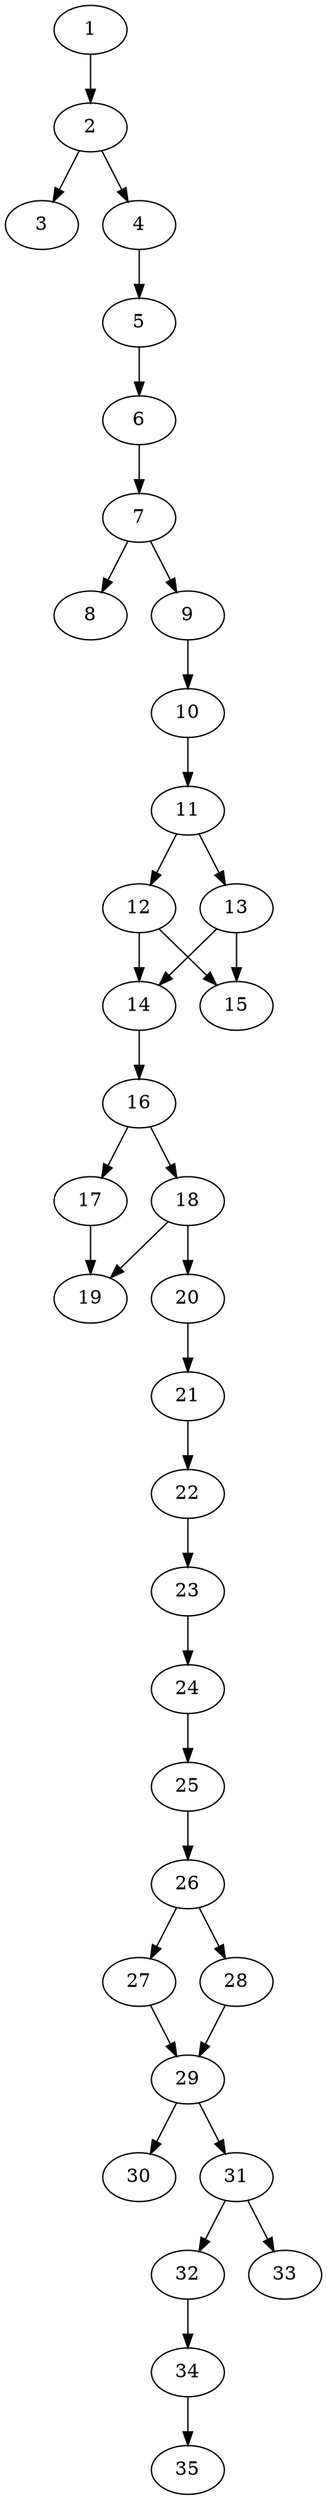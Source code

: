 // DAG automatically generated by daggen at Thu Oct  3 14:05:38 2019
// ./daggen --dot -n 35 --ccr 0.5 --fat 0.3 --regular 0.7 --density 0.7 --mindata 5242880 --maxdata 52428800 
digraph G {
  1 [size="10749952", alpha="0.17", expect_size="5374976"] 
  1 -> 2 [size ="5374976"]
  2 [size="82497536", alpha="0.19", expect_size="41248768"] 
  2 -> 3 [size ="41248768"]
  2 -> 4 [size ="41248768"]
  3 [size="86808576", alpha="0.08", expect_size="43404288"] 
  4 [size="38565888", alpha="0.08", expect_size="19282944"] 
  4 -> 5 [size ="19282944"]
  5 [size="84844544", alpha="0.08", expect_size="42422272"] 
  5 -> 6 [size ="42422272"]
  6 [size="68706304", alpha="0.05", expect_size="34353152"] 
  6 -> 7 [size ="34353152"]
  7 [size="54990848", alpha="0.15", expect_size="27495424"] 
  7 -> 8 [size ="27495424"]
  7 -> 9 [size ="27495424"]
  8 [size="62107648", alpha="0.01", expect_size="31053824"] 
  9 [size="85596160", alpha="0.02", expect_size="42798080"] 
  9 -> 10 [size ="42798080"]
  10 [size="49696768", alpha="0.05", expect_size="24848384"] 
  10 -> 11 [size ="24848384"]
  11 [size="91176960", alpha="0.08", expect_size="45588480"] 
  11 -> 12 [size ="45588480"]
  11 -> 13 [size ="45588480"]
  12 [size="78968832", alpha="0.13", expect_size="39484416"] 
  12 -> 14 [size ="39484416"]
  12 -> 15 [size ="39484416"]
  13 [size="73271296", alpha="0.11", expect_size="36635648"] 
  13 -> 14 [size ="36635648"]
  13 -> 15 [size ="36635648"]
  14 [size="18137088", alpha="0.12", expect_size="9068544"] 
  14 -> 16 [size ="9068544"]
  15 [size="55996416", alpha="0.16", expect_size="27998208"] 
  16 [size="92835840", alpha="0.03", expect_size="46417920"] 
  16 -> 17 [size ="46417920"]
  16 -> 18 [size ="46417920"]
  17 [size="23869440", alpha="0.17", expect_size="11934720"] 
  17 -> 19 [size ="11934720"]
  18 [size="95729664", alpha="0.01", expect_size="47864832"] 
  18 -> 19 [size ="47864832"]
  18 -> 20 [size ="47864832"]
  19 [size="101304320", alpha="0.02", expect_size="50652160"] 
  20 [size="16820224", alpha="0.15", expect_size="8410112"] 
  20 -> 21 [size ="8410112"]
  21 [size="39362560", alpha="0.08", expect_size="19681280"] 
  21 -> 22 [size ="19681280"]
  22 [size="77914112", alpha="0.17", expect_size="38957056"] 
  22 -> 23 [size ="38957056"]
  23 [size="46888960", alpha="0.02", expect_size="23444480"] 
  23 -> 24 [size ="23444480"]
  24 [size="100083712", alpha="0.13", expect_size="50041856"] 
  24 -> 25 [size ="50041856"]
  25 [size="64096256", alpha="0.19", expect_size="32048128"] 
  25 -> 26 [size ="32048128"]
  26 [size="43405312", alpha="0.18", expect_size="21702656"] 
  26 -> 27 [size ="21702656"]
  26 -> 28 [size ="21702656"]
  27 [size="56180736", alpha="0.07", expect_size="28090368"] 
  27 -> 29 [size ="28090368"]
  28 [size="42731520", alpha="0.06", expect_size="21365760"] 
  28 -> 29 [size ="21365760"]
  29 [size="45570048", alpha="0.01", expect_size="22785024"] 
  29 -> 30 [size ="22785024"]
  29 -> 31 [size ="22785024"]
  30 [size="52901888", alpha="0.05", expect_size="26450944"] 
  31 [size="28999680", alpha="0.05", expect_size="14499840"] 
  31 -> 32 [size ="14499840"]
  31 -> 33 [size ="14499840"]
  32 [size="68497408", alpha="0.00", expect_size="34248704"] 
  32 -> 34 [size ="34248704"]
  33 [size="54667264", alpha="0.09", expect_size="27333632"] 
  34 [size="63832064", alpha="0.19", expect_size="31916032"] 
  34 -> 35 [size ="31916032"]
  35 [size="29702144", alpha="0.19", expect_size="14851072"] 
}
